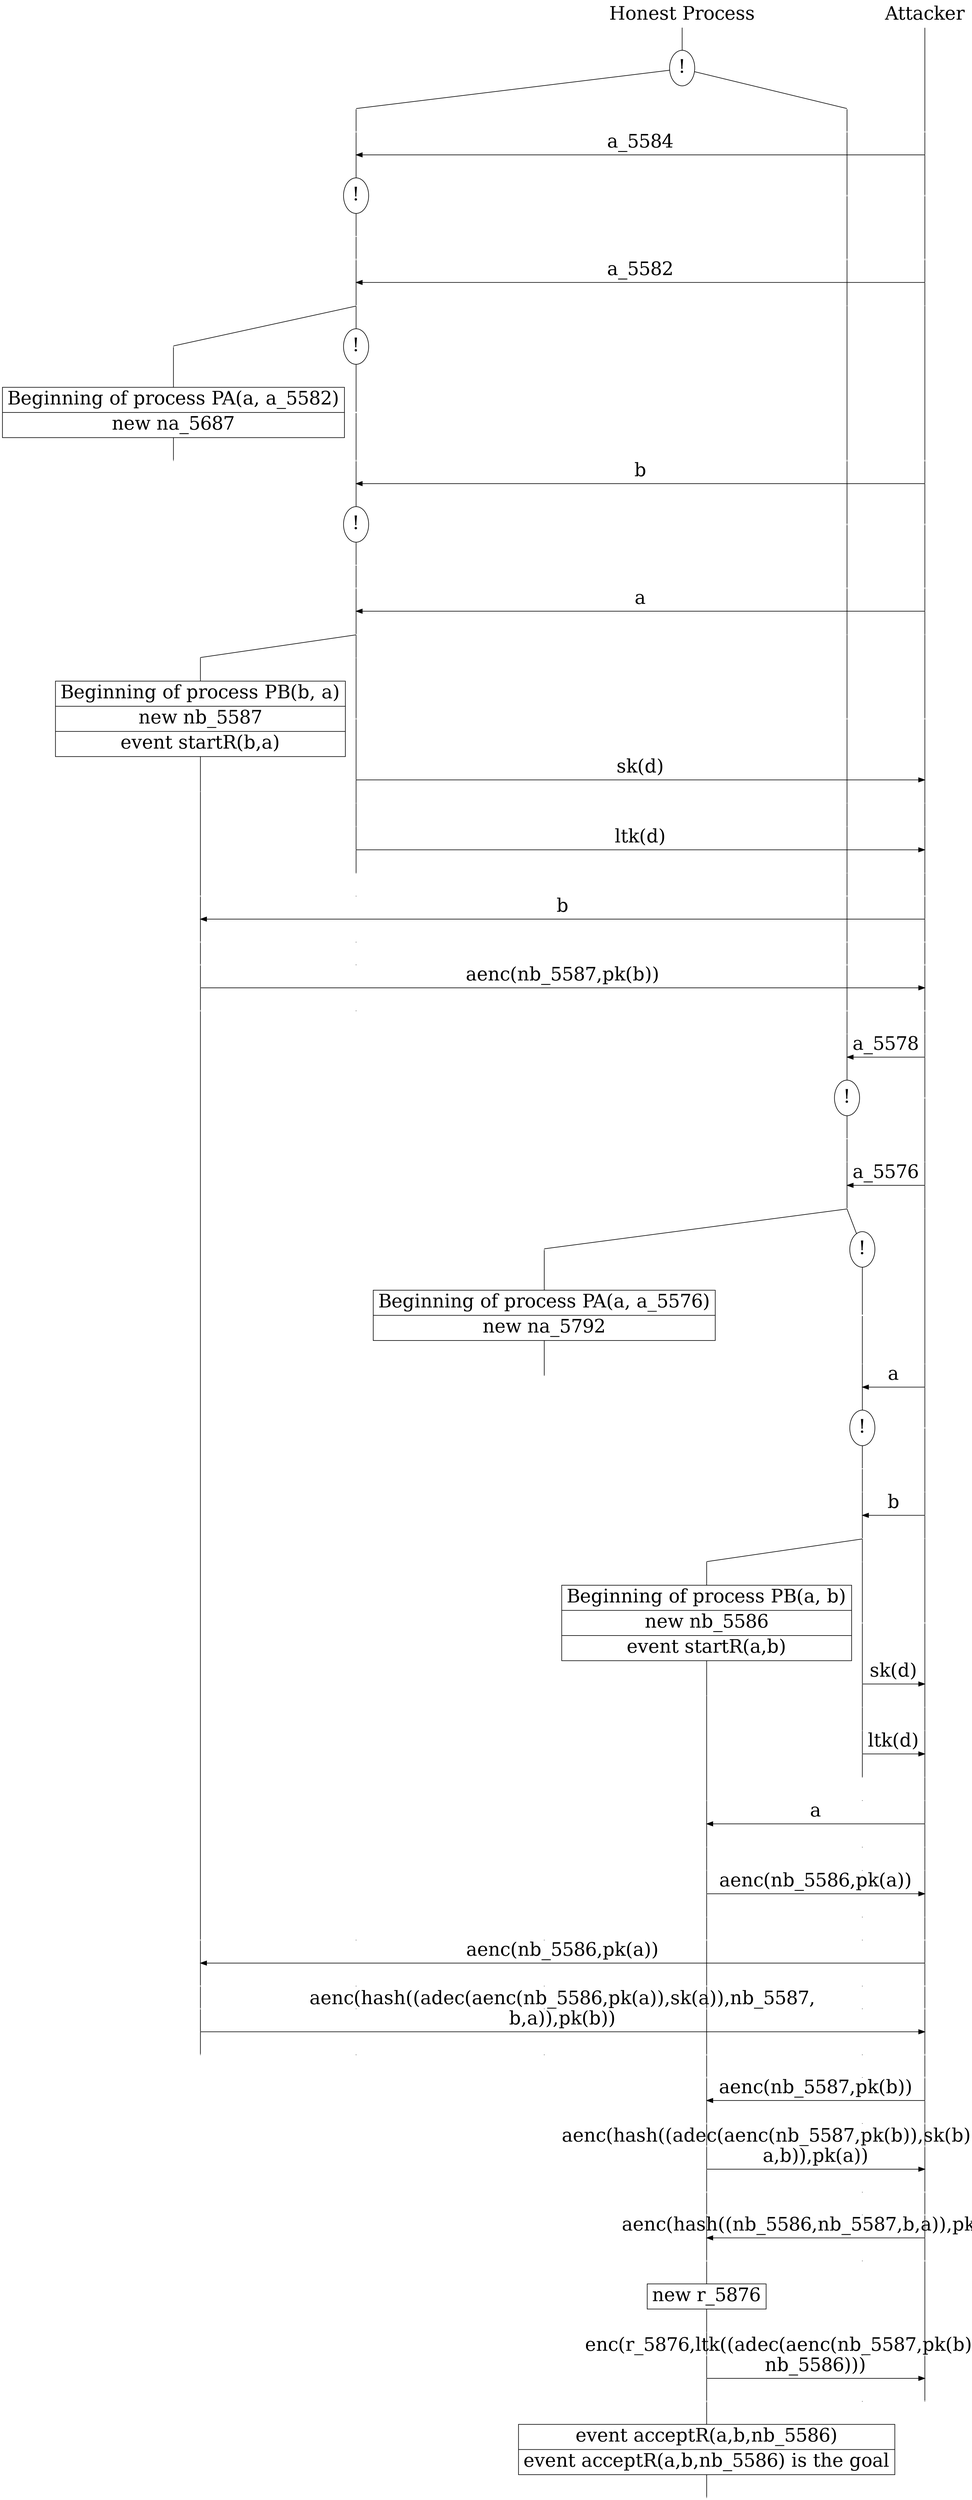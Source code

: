 digraph {
graph [ordering = out]
edge [arrowhead = none, fontsize = 30]
node [shape = point, width = 0, height = 0, fontsize = 30]
Att__0 [label = "Attacker", shape = plaintext]
P0__0 [label = "Honest Process", shape = plaintext]
{rank = same; P0__0 Att__0}
P0__0 -> P0__1 [label = "", weight = 100]
P0__1 [label = "!", shape = ellipse]
{rank = same; P0_1__1 P0_0__1}
P0_1__1 [label = "", fixedsize = false, width = 0, height = 0, shape = none]
P0__1 -> P0_1__1 [label = ""]
P0_0__1 [label = "", fixedsize = false, width = 0, height = 0, shape = none]
P0__1 -> P0_0__1 [label = ""]
P0_1__1 -> P0_1__2 [label = "", weight = 100]
P0_0__1 -> P0_0__2 [label = "", weight = 100]
Att__0 -> P__1 [label = "", weight = 100]
{rank = same; P__1 P0_0__2 P0_1__2}
P0_1__2 -> P0_1__3 [label = "", weight = 100]
P__1 -> P__2 [label = "", weight = 100]
{rank = same; P__2 P0_1__3}
P0_1__3 -> P__2 [label = "a_5584", arrowhead = normal, dir = back]
P0_1__3 -> P0_1__4 [label = "", weight = 100]
P0_0__2 -> P0_0__3 [label = "", weight = 100]
P__2 -> P__3 [label = "", weight = 100]
{rank = same; P__3 P0_0__3 P0_1__4}
P0_1__4 [label = "!", shape = ellipse]
P0_1_0__4 [label = "", fixedsize = false, width = 0, height = 0, shape = none]
P0_1__4 -> P0_1_0__4 [label = "", weight = 100]
P0_1_0__4 -> P0_1_0__5 [label = "", weight = 100]
P0_0__3 -> P0_0__4 [label = "", weight = 100]
P__3 -> P__4 [label = "", weight = 100]
{rank = same; P__4 P0_0__4 P0_1_0__5}
P0_1_0__5 -> P0_1_0__6 [label = "", weight = 100]
P__4 -> P__5 [label = "", weight = 100]
{rank = same; P__5 P0_1_0__6}
P0_1_0__6 -> P__5 [label = "a_5582", arrowhead = normal, dir = back]
P0_1_0__6 -> P0_1_0__7 [label = "", weight = 100]
P0_0__4 -> P0_0__5 [label = "", weight = 100]
P__5 -> P__6 [label = "", weight = 100]
{rank = same; P__6 P0_0__5 P0_1_0__7}
/*RPar */
P0_1_0__7 -> P0_1_0_1__7 [label = ""]
P0_1_0__7 -> P0_1_0_0__7 [label = ""]
P0_1_0__7 [label = "", fixedsize = false, width = 0, height = 0, shape = none]
{rank = same; P0_1_0_0__7 P0_1_0_1__7}
P0_1_0_0__7 [label = "!", shape = ellipse]
P0_1_0_0_0__7 [label = "", fixedsize = false, width = 0, height = 0, shape = none]
P0_1_0_0__7 -> P0_1_0_0_0__7 [label = "", weight = 100]
P0_1_0_1__7 -> P0_1_0_1__8 [label = "", weight = 100]
P0_1_0_1__8 [shape = record, label = "{ Beginning of process PA(a, a_5582) | new na_5687}"]
P0_1_0_1__8 -> P0_1_0_1__9 [label = "", weight = 100]
P0_1_0_0_0__7 -> P0_1_0_0_0__8 [label = "", weight = 100]
P0_0__5 -> P0_0__6 [label = "", weight = 100]
P__6 -> P__7 [label = "", weight = 100]
{rank = same; P__7 P0_0__6 P0_1_0_0_0__8}
P0_1_0_0_0__8 -> P0_1_0_0_0__9 [label = "", weight = 100]
P__7 -> P__8 [label = "", weight = 100]
{rank = same; P__8 P0_1_0_0_0__9}
P0_1_0_0_0__9 -> P__8 [label = "b", arrowhead = normal, dir = back]
P0_1_0_0_0__9 -> P0_1_0_0_0__10 [label = "", weight = 100]
P0_0__6 -> P0_0__7 [label = "", weight = 100]
P__8 -> P__9 [label = "", weight = 100]
{rank = same; P__9 P0_0__7 P0_1_0_0_0__10}
P0_1_0_0_0__10 [label = "!", shape = ellipse]
P0_1_0_0_0_0__10 [label = "", fixedsize = false, width = 0, height = 0, shape = none]
P0_1_0_0_0__10 -> P0_1_0_0_0_0__10 [label = "", weight = 100]
P0_1_0_0_0_0__10 -> P0_1_0_0_0_0__11 [label = "", weight = 100]
P0_0__7 -> P0_0__8 [label = "", weight = 100]
P__9 -> P__10 [label = "", weight = 100]
{rank = same; P__10 P0_0__8 P0_1_0_0_0_0__11}
P0_1_0_0_0_0__11 -> P0_1_0_0_0_0__12 [label = "", weight = 100]
P__10 -> P__11 [label = "", weight = 100]
{rank = same; P__11 P0_1_0_0_0_0__12}
P0_1_0_0_0_0__12 -> P__11 [label = "a", arrowhead = normal, dir = back]
P0_1_0_0_0_0__12 -> P0_1_0_0_0_0__13 [label = "", weight = 100]
P0_0__8 -> P0_0__9 [label = "", weight = 100]
P__11 -> P__12 [label = "", weight = 100]
{rank = same; P__12 P0_0__9 P0_1_0_0_0_0__13}
/*RPar */
P0_1_0_0_0_0__13 -> P0_1_0_0_0_0_1__13 [label = ""]
P0_1_0_0_0_0__13 -> P0_1_0_0_0_0_0__13 [label = ""]
P0_1_0_0_0_0__13 [label = "", fixedsize = false, width = 0, height = 0, shape = none]
{rank = same; P0_1_0_0_0_0_0__13 P0_1_0_0_0_0_1__13}
P0_1_0_0_0_0_0__13 -> P0_1_0_0_0_0_0__14 [label = "", weight = 100]
P0_0__9 -> P0_0__10 [label = "", weight = 100]
P__12 -> P__13 [label = "", weight = 100]
{rank = same; P__13 P0_0__10 P0_1_0_0_0_0_0__14}
P0_1_0_0_0_0_0__14 -> P0_1_0_0_0_0_0__15 [label = "", weight = 100]
P__13 -> P__14 [label = "", weight = 100]
{rank = same; P__14 P0_1_0_0_0_0_0__15}
P0_1_0_0_0_0_0__15 -> P__14 [label = "sk(d)", arrowhead = normal]
P0_1_0_0_0_0_0__15 -> P0_1_0_0_0_0_0__16 [label = "", weight = 100]
P0_0__10 -> P0_0__11 [label = "", weight = 100]
P__14 -> P__15 [label = "", weight = 100]
{rank = same; P__15 P0_0__11 P0_1_0_0_0_0_0__16}
P0_1_0_0_0_0_0__16 -> P0_1_0_0_0_0_0__17 [label = "", weight = 100]
P0_0__11 -> P0_0__12 [label = "", weight = 100]
P__15 -> P__16 [label = "", weight = 100]
{rank = same; P__16 P0_0__12 P0_1_0_0_0_0_0__17}
P0_1_0_0_0_0_0__17 -> P0_1_0_0_0_0_0__18 [label = "", weight = 100]
P__16 -> P__17 [label = "", weight = 100]
{rank = same; P__17 P0_1_0_0_0_0_0__18}
P0_1_0_0_0_0_0__18 -> P__17 [label = "ltk(d)", arrowhead = normal]
P0_1_0_0_0_0_0__18 -> P0_1_0_0_0_0_0__19 [label = "", weight = 100]
P0_0__12 -> P0_0__13 [label = "", weight = 100]
P__17 -> P__18 [label = "", weight = 100]
{rank = same; P__18 P0_0__13 P0_1_0_0_0_0_0__19}
P0_1_0_0_0_0_1__13 -> P0_1_0_0_0_0_1__14 [label = "", weight = 100]
P0_1_0_0_0_0_1__14 [shape = record, label = "{ Beginning of process PB(b, a) | new nb_5587 | event startR(b,a)}"]
P0_1_0_0_0_0_1__14 -> P0_1_0_0_0_0_1__15 [label = "", weight = 100]
P0_1_0_0_0_0_1__15 -> P0_1_0_0_0_0_1__16 [label = "", weight = 100]
P0_1_0_0_0_0_0__20 [label = "", style = invisible]
P0_1_0_0_0_0_0__19 -> P0_1_0_0_0_0_0__20 [label = "", weight = 100, style = invisible]
P0_0__13 -> P0_0__14 [label = "", weight = 100]
P__18 -> P__19 [label = "", weight = 100]
{rank = same; P__19 P0_0__14 P0_1_0_0_0_0_0__20 P0_1_0_0_0_0_1__16}
P0_1_0_0_0_0_1__16 -> P0_1_0_0_0_0_1__17 [label = "", weight = 100]
P__19 -> P__20 [label = "", weight = 100]
{rank = same; P__20 P0_1_0_0_0_0_1__17}
P0_1_0_0_0_0_1__17 -> P__20 [label = "b", arrowhead = normal, dir = back]
P0_1_0_0_0_0_1__17 -> P0_1_0_0_0_0_1__18 [label = "", weight = 100]
P0_1_0_0_0_0_0__21 [label = "", style = invisible]
P0_1_0_0_0_0_0__20 -> P0_1_0_0_0_0_0__21 [label = "", weight = 100, style = invisible]
P0_0__14 -> P0_0__15 [label = "", weight = 100]
P__20 -> P__21 [label = "", weight = 100]
{rank = same; P__21 P0_0__15 P0_1_0_0_0_0_0__21 P0_1_0_0_0_0_1__18}
P0_1_0_0_0_0_1__18 -> P0_1_0_0_0_0_1__19 [label = "", weight = 100]
P0_1_0_0_0_0_0__22 [label = "", style = invisible]
P0_1_0_0_0_0_0__21 -> P0_1_0_0_0_0_0__22 [label = "", weight = 100, style = invisible]
P0_0__15 -> P0_0__16 [label = "", weight = 100]
P__21 -> P__22 [label = "", weight = 100]
{rank = same; P__22 P0_0__16 P0_1_0_0_0_0_0__22 P0_1_0_0_0_0_1__19}
P0_1_0_0_0_0_1__19 -> P0_1_0_0_0_0_1__20 [label = "", weight = 100]
P__22 -> P__23 [label = "", weight = 100]
{rank = same; P__23 P0_1_0_0_0_0_1__20}
P0_1_0_0_0_0_1__20 -> P__23 [label = "aenc(nb_5587,pk(b))", arrowhead = normal]
P0_1_0_0_0_0_1__20 -> P0_1_0_0_0_0_1__21 [label = "", weight = 100]
P0_1_0_0_0_0_0__23 [label = "", style = invisible]
P0_1_0_0_0_0_0__22 -> P0_1_0_0_0_0_0__23 [label = "", weight = 100, style = invisible]
P0_0__16 -> P0_0__17 [label = "", weight = 100]
P__23 -> P__24 [label = "", weight = 100]
{rank = same; P__24 P0_0__17 P0_1_0_0_0_0_0__23 P0_1_0_0_0_0_1__21}
P0_0__17 -> P0_0__18 [label = "", weight = 100]
P__24 -> P__25 [label = "", weight = 100]
{rank = same; P__25 P0_0__18}
P0_0__18 -> P0_0__19 [label = "", weight = 100]
P__25 -> P__26 [label = "", weight = 100]
{rank = same; P__26 P0_0__19}
P0_0__19 -> P__26 [label = "a_5578", arrowhead = normal, dir = back]
P0_0__19 -> P0_0__20 [label = "", weight = 100]
P__26 -> P__27 [label = "", weight = 100]
{rank = same; P__27 P0_0__20}
P0_0__20 [label = "!", shape = ellipse]
P0_0_0__20 [label = "", fixedsize = false, width = 0, height = 0, shape = none]
P0_0__20 -> P0_0_0__20 [label = "", weight = 100]
P0_0_0__20 -> P0_0_0__21 [label = "", weight = 100]
P__27 -> P__28 [label = "", weight = 100]
{rank = same; P__28 P0_0_0__21}
P0_0_0__21 -> P0_0_0__22 [label = "", weight = 100]
P__28 -> P__29 [label = "", weight = 100]
{rank = same; P__29 P0_0_0__22}
P0_0_0__22 -> P__29 [label = "a_5576", arrowhead = normal, dir = back]
P0_0_0__22 -> P0_0_0__23 [label = "", weight = 100]
P__29 -> P__30 [label = "", weight = 100]
{rank = same; P__30 P0_0_0__23}
/*RPar */
P0_0_0__23 -> P0_0_0_1__23 [label = ""]
P0_0_0__23 -> P0_0_0_0__23 [label = ""]
P0_0_0__23 [label = "", fixedsize = false, width = 0, height = 0, shape = none]
{rank = same; P0_0_0_0__23 P0_0_0_1__23}
P0_0_0_0__23 [label = "!", shape = ellipse]
P0_0_0_0_0__23 [label = "", fixedsize = false, width = 0, height = 0, shape = none]
P0_0_0_0__23 -> P0_0_0_0_0__23 [label = "", weight = 100]
P0_0_0_1__23 -> P0_0_0_1__24 [label = "", weight = 100]
P0_0_0_1__24 [shape = record, label = "{ Beginning of process PA(a, a_5576) | new na_5792}"]
P0_0_0_1__24 -> P0_0_0_1__25 [label = "", weight = 100]
P0_0_0_0_0__23 -> P0_0_0_0_0__24 [label = "", weight = 100]
P__30 -> P__31 [label = "", weight = 100]
{rank = same; P__31 P0_0_0_0_0__24}
P0_0_0_0_0__24 -> P0_0_0_0_0__25 [label = "", weight = 100]
P__31 -> P__32 [label = "", weight = 100]
{rank = same; P__32 P0_0_0_0_0__25}
P0_0_0_0_0__25 -> P__32 [label = "a", arrowhead = normal, dir = back]
P0_0_0_0_0__25 -> P0_0_0_0_0__26 [label = "", weight = 100]
P__32 -> P__33 [label = "", weight = 100]
{rank = same; P__33 P0_0_0_0_0__26}
P0_0_0_0_0__26 [label = "!", shape = ellipse]
P0_0_0_0_0_0__26 [label = "", fixedsize = false, width = 0, height = 0, shape = none]
P0_0_0_0_0__26 -> P0_0_0_0_0_0__26 [label = "", weight = 100]
P0_0_0_0_0_0__26 -> P0_0_0_0_0_0__27 [label = "", weight = 100]
P__33 -> P__34 [label = "", weight = 100]
{rank = same; P__34 P0_0_0_0_0_0__27}
P0_0_0_0_0_0__27 -> P0_0_0_0_0_0__28 [label = "", weight = 100]
P__34 -> P__35 [label = "", weight = 100]
{rank = same; P__35 P0_0_0_0_0_0__28}
P0_0_0_0_0_0__28 -> P__35 [label = "b", arrowhead = normal, dir = back]
P0_0_0_0_0_0__28 -> P0_0_0_0_0_0__29 [label = "", weight = 100]
P__35 -> P__36 [label = "", weight = 100]
{rank = same; P__36 P0_0_0_0_0_0__29}
/*RPar */
P0_0_0_0_0_0__29 -> P0_0_0_0_0_0_1__29 [label = ""]
P0_0_0_0_0_0__29 -> P0_0_0_0_0_0_0__29 [label = ""]
P0_0_0_0_0_0__29 [label = "", fixedsize = false, width = 0, height = 0, shape = none]
{rank = same; P0_0_0_0_0_0_0__29 P0_0_0_0_0_0_1__29}
P0_0_0_0_0_0_0__29 -> P0_0_0_0_0_0_0__30 [label = "", weight = 100]
P__36 -> P__37 [label = "", weight = 100]
{rank = same; P__37 P0_0_0_0_0_0_0__30}
P0_0_0_0_0_0_0__30 -> P0_0_0_0_0_0_0__31 [label = "", weight = 100]
P__37 -> P__38 [label = "", weight = 100]
{rank = same; P__38 P0_0_0_0_0_0_0__31}
P0_0_0_0_0_0_0__31 -> P__38 [label = "sk(d)", arrowhead = normal]
P0_0_0_0_0_0_0__31 -> P0_0_0_0_0_0_0__32 [label = "", weight = 100]
P__38 -> P__39 [label = "", weight = 100]
{rank = same; P__39 P0_0_0_0_0_0_0__32}
P0_0_0_0_0_0_0__32 -> P0_0_0_0_0_0_0__33 [label = "", weight = 100]
P__39 -> P__40 [label = "", weight = 100]
{rank = same; P__40 P0_0_0_0_0_0_0__33}
P0_0_0_0_0_0_0__33 -> P0_0_0_0_0_0_0__34 [label = "", weight = 100]
P__40 -> P__41 [label = "", weight = 100]
{rank = same; P__41 P0_0_0_0_0_0_0__34}
P0_0_0_0_0_0_0__34 -> P__41 [label = "ltk(d)", arrowhead = normal]
P0_0_0_0_0_0_0__34 -> P0_0_0_0_0_0_0__35 [label = "", weight = 100]
P__41 -> P__42 [label = "", weight = 100]
{rank = same; P__42 P0_0_0_0_0_0_0__35}
P0_0_0_0_0_0_1__29 -> P0_0_0_0_0_0_1__30 [label = "", weight = 100]
P0_0_0_0_0_0_1__30 [shape = record, label = "{ Beginning of process PB(a, b) | new nb_5586 | event startR(a,b)}"]
P0_0_0_0_0_0_1__30 -> P0_0_0_0_0_0_1__31 [label = "", weight = 100]
P0_0_0_0_0_0_1__31 -> P0_0_0_0_0_0_1__32 [label = "", weight = 100]
P0_0_0_0_0_0_0__36 [label = "", style = invisible]
P0_0_0_0_0_0_0__35 -> P0_0_0_0_0_0_0__36 [label = "", weight = 100, style = invisible]
P__42 -> P__43 [label = "", weight = 100]
{rank = same; P__43 P0_0_0_0_0_0_0__36 P0_0_0_0_0_0_1__32}
P0_0_0_0_0_0_1__32 -> P0_0_0_0_0_0_1__33 [label = "", weight = 100]
P__43 -> P__44 [label = "", weight = 100]
{rank = same; P__44 P0_0_0_0_0_0_1__33}
P0_0_0_0_0_0_1__33 -> P__44 [label = "a", arrowhead = normal, dir = back]
P0_0_0_0_0_0_1__33 -> P0_0_0_0_0_0_1__34 [label = "", weight = 100]
P0_0_0_0_0_0_0__37 [label = "", style = invisible]
P0_0_0_0_0_0_0__36 -> P0_0_0_0_0_0_0__37 [label = "", weight = 100, style = invisible]
P__44 -> P__45 [label = "", weight = 100]
{rank = same; P__45 P0_0_0_0_0_0_0__37 P0_0_0_0_0_0_1__34}
P0_0_0_0_0_0_1__34 -> P0_0_0_0_0_0_1__35 [label = "", weight = 100]
P0_0_0_0_0_0_0__38 [label = "", style = invisible]
P0_0_0_0_0_0_0__37 -> P0_0_0_0_0_0_0__38 [label = "", weight = 100, style = invisible]
P__45 -> P__46 [label = "", weight = 100]
{rank = same; P__46 P0_0_0_0_0_0_0__38 P0_0_0_0_0_0_1__35}
P0_0_0_0_0_0_1__35 -> P0_0_0_0_0_0_1__36 [label = "", weight = 100]
P__46 -> P__47 [label = "", weight = 100]
{rank = same; P__47 P0_0_0_0_0_0_1__36}
P0_0_0_0_0_0_1__36 -> P__47 [label = "aenc(nb_5586,pk(a))", arrowhead = normal]
P0_0_0_0_0_0_1__36 -> P0_0_0_0_0_0_1__37 [label = "", weight = 100]
P0_0_0_0_0_0_0__39 [label = "", style = invisible]
P0_0_0_0_0_0_0__38 -> P0_0_0_0_0_0_0__39 [label = "", weight = 100, style = invisible]
P__47 -> P__48 [label = "", weight = 100]
{rank = same; P__48 P0_0_0_0_0_0_0__39 P0_0_0_0_0_0_1__37}
P0_1_0_0_0_0_1__21 -> P0_1_0_0_0_0_1__22 [label = "", weight = 100]
P0_1_0_0_0_0_0__24 [label = "", style = invisible]
P0_1_0_0_0_0_0__23 -> P0_1_0_0_0_0_0__24 [label = "", weight = 100, style = invisible]
P0_0_0_1__26 [label = "", style = invisible]
P0_0_0_1__25 -> P0_0_0_1__26 [label = "", weight = 100, style = invisible]
P0_0_0_0_0_0_1__37 -> P0_0_0_0_0_0_1__38 [label = "", weight = 100]
P0_0_0_0_0_0_0__40 [label = "", style = invisible]
P0_0_0_0_0_0_0__39 -> P0_0_0_0_0_0_0__40 [label = "", weight = 100, style = invisible]
P__48 -> P__49 [label = "", weight = 100]
{rank = same; P__49 P0_0_0_0_0_0_0__40 P0_0_0_0_0_0_1__38 P0_0_0_1__26 P0_1_0_0_0_0_0__24 P0_1_0_0_0_0_1__22}
P0_1_0_0_0_0_1__22 -> P0_1_0_0_0_0_1__23 [label = "", weight = 100]
P__49 -> P__50 [label = "", weight = 100]
{rank = same; P__50 P0_1_0_0_0_0_1__23}
P0_1_0_0_0_0_1__23 -> P__50 [label = "aenc(nb_5586,pk(a))", arrowhead = normal, dir = back]
P0_1_0_0_0_0_1__23 -> P0_1_0_0_0_0_1__24 [label = "", weight = 100]
P0_1_0_0_0_0_0__25 [label = "", style = invisible]
P0_1_0_0_0_0_0__24 -> P0_1_0_0_0_0_0__25 [label = "", weight = 100, style = invisible]
P0_0_0_1__27 [label = "", style = invisible]
P0_0_0_1__26 -> P0_0_0_1__27 [label = "", weight = 100, style = invisible]
P0_0_0_0_0_0_1__38 -> P0_0_0_0_0_0_1__39 [label = "", weight = 100]
P0_0_0_0_0_0_0__41 [label = "", style = invisible]
P0_0_0_0_0_0_0__40 -> P0_0_0_0_0_0_0__41 [label = "", weight = 100, style = invisible]
P__50 -> P__51 [label = "", weight = 100]
{rank = same; P__51 P0_0_0_0_0_0_0__41 P0_0_0_0_0_0_1__39 P0_0_0_1__27 P0_1_0_0_0_0_0__25 P0_1_0_0_0_0_1__24}
P0_1_0_0_0_0_1__24 -> P0_1_0_0_0_0_1__25 [label = "", weight = 100]
P0_1_0_0_0_0_0__26 [label = "", style = invisible]
P0_1_0_0_0_0_0__25 -> P0_1_0_0_0_0_0__26 [label = "", weight = 100, style = invisible]
P0_0_0_1__28 [label = "", style = invisible]
P0_0_0_1__27 -> P0_0_0_1__28 [label = "", weight = 100, style = invisible]
P0_0_0_0_0_0_1__39 -> P0_0_0_0_0_0_1__40 [label = "", weight = 100]
P0_0_0_0_0_0_0__42 [label = "", style = invisible]
P0_0_0_0_0_0_0__41 -> P0_0_0_0_0_0_0__42 [label = "", weight = 100, style = invisible]
P__51 -> P__52 [label = "", weight = 100]
{rank = same; P__52 P0_0_0_0_0_0_0__42 P0_0_0_0_0_0_1__40 P0_0_0_1__28 P0_1_0_0_0_0_0__26 P0_1_0_0_0_0_1__25}
P0_1_0_0_0_0_1__25 -> P0_1_0_0_0_0_1__26 [label = "", weight = 100]
P__52 -> P__53 [label = "", weight = 100]
{rank = same; P__53 P0_1_0_0_0_0_1__26}
P0_1_0_0_0_0_1__26 -> P__53 [label = "aenc(hash((adec(aenc(nb_5586,pk(a)),sk(a)),nb_5587,\nb,a)),pk(b))", arrowhead = normal]
P0_1_0_0_0_0_1__26 -> P0_1_0_0_0_0_1__27 [label = "", weight = 100]
P0_1_0_0_0_0_0__27 [label = "", style = invisible]
P0_1_0_0_0_0_0__26 -> P0_1_0_0_0_0_0__27 [label = "", weight = 100, style = invisible]
P0_0_0_1__29 [label = "", style = invisible]
P0_0_0_1__28 -> P0_0_0_1__29 [label = "", weight = 100, style = invisible]
P0_0_0_0_0_0_1__40 -> P0_0_0_0_0_0_1__41 [label = "", weight = 100]
P0_0_0_0_0_0_0__43 [label = "", style = invisible]
P0_0_0_0_0_0_0__42 -> P0_0_0_0_0_0_0__43 [label = "", weight = 100, style = invisible]
P__53 -> P__54 [label = "", weight = 100]
{rank = same; P__54 P0_0_0_0_0_0_0__43 P0_0_0_0_0_0_1__41 P0_0_0_1__29 P0_1_0_0_0_0_0__27 P0_1_0_0_0_0_1__27}
P0_0_0_0_0_0_1__41 -> P0_0_0_0_0_0_1__42 [label = "", weight = 100]
P0_0_0_0_0_0_0__44 [label = "", style = invisible]
P0_0_0_0_0_0_0__43 -> P0_0_0_0_0_0_0__44 [label = "", weight = 100, style = invisible]
P__54 -> P__55 [label = "", weight = 100]
{rank = same; P__55 P0_0_0_0_0_0_0__44 P0_0_0_0_0_0_1__42}
P0_0_0_0_0_0_1__42 -> P0_0_0_0_0_0_1__43 [label = "", weight = 100]
P__55 -> P__56 [label = "", weight = 100]
{rank = same; P__56 P0_0_0_0_0_0_1__43}
P0_0_0_0_0_0_1__43 -> P__56 [label = "aenc(nb_5587,pk(b))", arrowhead = normal, dir = back]
P0_0_0_0_0_0_1__43 -> P0_0_0_0_0_0_1__44 [label = "", weight = 100]
P0_0_0_0_0_0_0__45 [label = "", style = invisible]
P0_0_0_0_0_0_0__44 -> P0_0_0_0_0_0_0__45 [label = "", weight = 100, style = invisible]
P__56 -> P__57 [label = "", weight = 100]
{rank = same; P__57 P0_0_0_0_0_0_0__45 P0_0_0_0_0_0_1__44}
P0_0_0_0_0_0_1__44 -> P0_0_0_0_0_0_1__45 [label = "", weight = 100]
P0_0_0_0_0_0_0__46 [label = "", style = invisible]
P0_0_0_0_0_0_0__45 -> P0_0_0_0_0_0_0__46 [label = "", weight = 100, style = invisible]
P__57 -> P__58 [label = "", weight = 100]
{rank = same; P__58 P0_0_0_0_0_0_0__46 P0_0_0_0_0_0_1__45}
P0_0_0_0_0_0_1__45 -> P0_0_0_0_0_0_1__46 [label = "", weight = 100]
P__58 -> P__59 [label = "", weight = 100]
{rank = same; P__59 P0_0_0_0_0_0_1__46}
P0_0_0_0_0_0_1__46 -> P__59 [label = "aenc(hash((adec(aenc(nb_5587,pk(b)),sk(b)),nb_5586,\na,b)),pk(a))", arrowhead = normal]
P0_0_0_0_0_0_1__46 -> P0_0_0_0_0_0_1__47 [label = "", weight = 100]
P0_0_0_0_0_0_0__47 [label = "", style = invisible]
P0_0_0_0_0_0_0__46 -> P0_0_0_0_0_0_0__47 [label = "", weight = 100, style = invisible]
P__59 -> P__60 [label = "", weight = 100]
{rank = same; P__60 P0_0_0_0_0_0_0__47 P0_0_0_0_0_0_1__47}
P0_0_0_0_0_0_1__47 -> P0_0_0_0_0_0_1__48 [label = "", weight = 100]
P0_0_0_0_0_0_0__48 [label = "", style = invisible]
P0_0_0_0_0_0_0__47 -> P0_0_0_0_0_0_0__48 [label = "", weight = 100, style = invisible]
P__60 -> P__61 [label = "", weight = 100]
{rank = same; P__61 P0_0_0_0_0_0_0__48 P0_0_0_0_0_0_1__48}
P0_0_0_0_0_0_1__48 -> P0_0_0_0_0_0_1__49 [label = "", weight = 100]
P__61 -> P__62 [label = "", weight = 100]
{rank = same; P__62 P0_0_0_0_0_0_1__49}
P0_0_0_0_0_0_1__49 -> P__62 [label = "aenc(hash((nb_5586,nb_5587,b,a)),pk(b))", arrowhead = normal, dir = back]
P0_0_0_0_0_0_1__49 -> P0_0_0_0_0_0_1__50 [label = "", weight = 100]
P0_0_0_0_0_0_0__49 [label = "", style = invisible]
P0_0_0_0_0_0_0__48 -> P0_0_0_0_0_0_0__49 [label = "", weight = 100, style = invisible]
P__62 -> P__63 [label = "", weight = 100]
{rank = same; P__63 P0_0_0_0_0_0_0__49 P0_0_0_0_0_0_1__50}
P0_0_0_0_0_0_1__50 -> P0_0_0_0_0_0_1__51 [label = "", weight = 100]
P0_0_0_0_0_0_1__51 [shape = record, label = "{ new r_5876}"]
P0_0_0_0_0_0_1__51 -> P0_0_0_0_0_0_1__52 [label = "", weight = 100]
P0_0_0_0_0_0_1__52 -> P0_0_0_0_0_0_1__53 [label = "", weight = 100]
P0_0_0_0_0_0_0__50 [label = "", style = invisible]
P0_0_0_0_0_0_0__49 -> P0_0_0_0_0_0_0__50 [label = "", weight = 100, style = invisible]
P__63 -> P__64 [label = "", weight = 100]
{rank = same; P__64 P0_0_0_0_0_0_0__50 P0_0_0_0_0_0_1__53}
P0_0_0_0_0_0_1__53 -> P0_0_0_0_0_0_1__54 [label = "", weight = 100]
P__64 -> P__65 [label = "", weight = 100]
{rank = same; P__65 P0_0_0_0_0_0_1__54}
P0_0_0_0_0_0_1__54 -> P__65 [label = "enc(r_5876,ltk((adec(aenc(nb_5587,pk(b)),sk(b)),\nnb_5586)))", arrowhead = normal]
P0_0_0_0_0_0_1__54 -> P0_0_0_0_0_0_1__55 [label = "", weight = 100]
P0_0_0_0_0_0_0__51 [label = "", style = invisible]
P0_0_0_0_0_0_0__50 -> P0_0_0_0_0_0_0__51 [label = "", weight = 100, style = invisible]
P__65 -> P__66 [label = "", weight = 100]
{rank = same; P__66 P0_0_0_0_0_0_0__51 P0_0_0_0_0_0_1__55}
P0_0_0_0_0_0_1__55 -> P0_0_0_0_0_0_1__56 [label = "", weight = 100]
P0_0_0_0_0_0_1__56 [shape = record, label = "{ event acceptR(a,b,nb_5586) | event acceptR(a,b,nb_5586) is the goal }"]
P0_0_0_0_0_0_1__56 -> P0_0_0_0_0_0_1__57 [label = "", weight = 100]
}